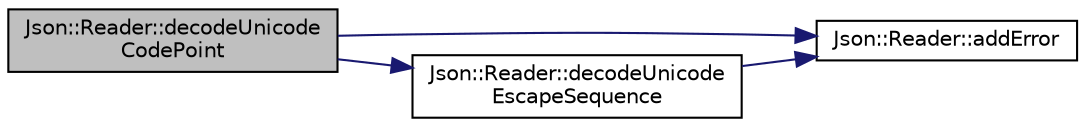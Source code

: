 digraph "Json::Reader::decodeUnicodeCodePoint"
{
 // LATEX_PDF_SIZE
  edge [fontname="Helvetica",fontsize="10",labelfontname="Helvetica",labelfontsize="10"];
  node [fontname="Helvetica",fontsize="10",shape=record];
  rankdir="LR";
  Node1 [label="Json::Reader::decodeUnicode\lCodePoint",height=0.2,width=0.4,color="black", fillcolor="grey75", style="filled", fontcolor="black",tooltip=" "];
  Node1 -> Node2 [color="midnightblue",fontsize="10",style="solid",fontname="Helvetica"];
  Node2 [label="Json::Reader::addError",height=0.2,width=0.4,color="black", fillcolor="white", style="filled",URL="$class_json_1_1_reader.html#af02176a1d2786b4415bbb00a1b10bb6b",tooltip=" "];
  Node1 -> Node3 [color="midnightblue",fontsize="10",style="solid",fontname="Helvetica"];
  Node3 [label="Json::Reader::decodeUnicode\lEscapeSequence",height=0.2,width=0.4,color="black", fillcolor="white", style="filled",URL="$class_json_1_1_reader.html#a469cb6f55971d7c41fca2752a3aa5bf7",tooltip=" "];
  Node3 -> Node2 [color="midnightblue",fontsize="10",style="solid",fontname="Helvetica"];
}

